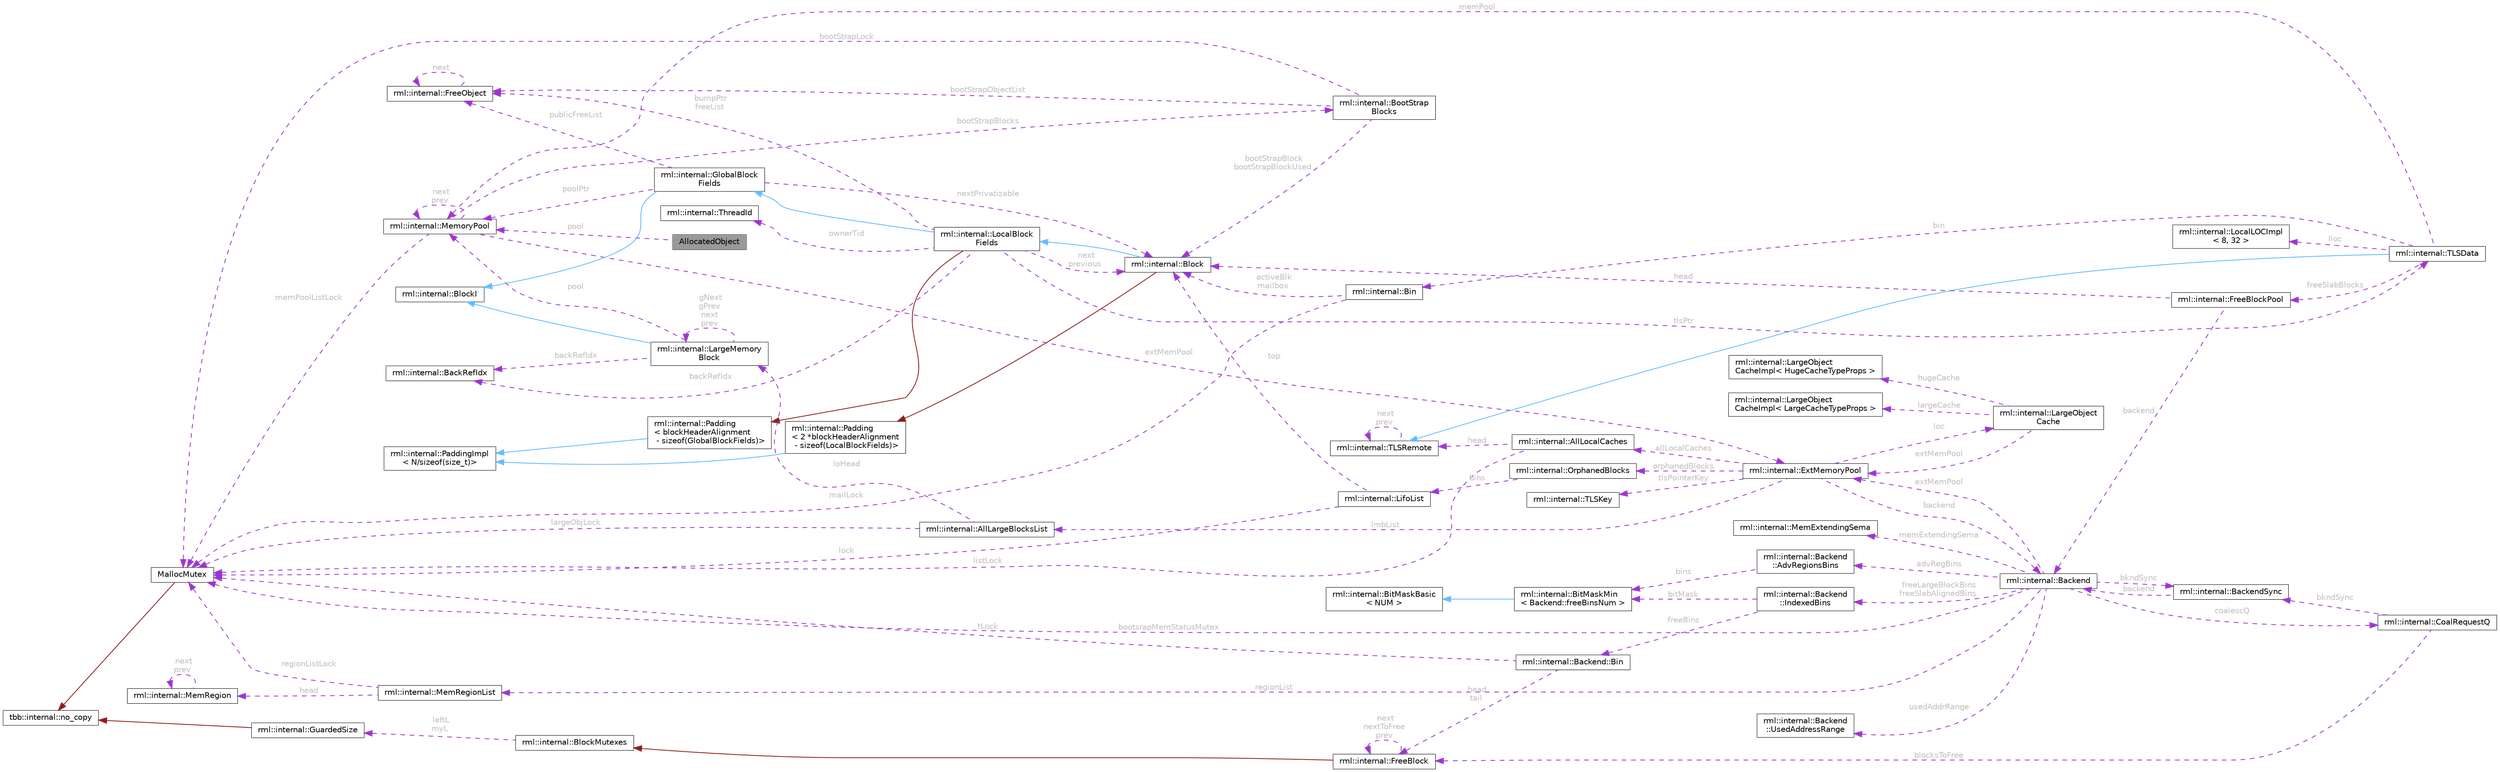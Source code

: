 digraph "AllocatedObject"
{
 // LATEX_PDF_SIZE
  bgcolor="transparent";
  edge [fontname=Helvetica,fontsize=10,labelfontname=Helvetica,labelfontsize=10];
  node [fontname=Helvetica,fontsize=10,shape=box,height=0.2,width=0.4];
  rankdir="LR";
  Node1 [id="Node000001",label="AllocatedObject",height=0.2,width=0.4,color="gray40", fillcolor="grey60", style="filled", fontcolor="black",tooltip=" "];
  Node2 -> Node1 [id="edge1_Node000001_Node000002",dir="back",color="darkorchid3",style="dashed",tooltip=" ",label=" pool",fontcolor="grey" ];
  Node2 [id="Node000002",label="rml::internal::MemoryPool",height=0.2,width=0.4,color="gray40", fillcolor="white", style="filled",URL="$classrml_1_1internal_1_1_memory_pool.html",tooltip=" "];
  Node3 -> Node2 [id="edge2_Node000002_Node000003",dir="back",color="darkorchid3",style="dashed",tooltip=" ",label=" memPoolListLock",fontcolor="grey" ];
  Node3 [id="Node000003",label="MallocMutex",height=0.2,width=0.4,color="gray40", fillcolor="white", style="filled",URL="$class_malloc_mutex.html",tooltip="Stripped down version of spin_mutex."];
  Node4 -> Node3 [id="edge3_Node000003_Node000004",dir="back",color="firebrick4",style="solid",tooltip=" "];
  Node4 [id="Node000004",label="tbb::internal::no_copy",height=0.2,width=0.4,color="gray40", fillcolor="white", style="filled",tooltip=" "];
  Node2 -> Node2 [id="edge4_Node000002_Node000002",dir="back",color="darkorchid3",style="dashed",tooltip=" ",label=" next\nprev",fontcolor="grey" ];
  Node5 -> Node2 [id="edge5_Node000002_Node000005",dir="back",color="darkorchid3",style="dashed",tooltip=" ",label=" extMemPool",fontcolor="grey" ];
  Node5 [id="Node000005",label="rml::internal::ExtMemoryPool",height=0.2,width=0.4,color="gray40", fillcolor="white", style="filled",URL="$structrml_1_1internal_1_1_ext_memory_pool.html",tooltip=" "];
  Node6 -> Node5 [id="edge6_Node000005_Node000006",dir="back",color="darkorchid3",style="dashed",tooltip=" ",label=" backend",fontcolor="grey" ];
  Node6 [id="Node000006",label="rml::internal::Backend",height=0.2,width=0.4,color="gray40", fillcolor="white", style="filled",URL="$classrml_1_1internal_1_1_backend.html",tooltip=" "];
  Node5 -> Node6 [id="edge7_Node000006_Node000005",dir="back",color="darkorchid3",style="dashed",tooltip=" ",label=" extMemPool",fontcolor="grey" ];
  Node7 -> Node6 [id="edge8_Node000006_Node000007",dir="back",color="darkorchid3",style="dashed",tooltip=" ",label=" regionList",fontcolor="grey" ];
  Node7 [id="Node000007",label="rml::internal::MemRegionList",height=0.2,width=0.4,color="gray40", fillcolor="white", style="filled",URL="$classrml_1_1internal_1_1_mem_region_list.html",tooltip=" "];
  Node3 -> Node7 [id="edge9_Node000007_Node000003",dir="back",color="darkorchid3",style="dashed",tooltip=" ",label=" regionListLock",fontcolor="grey" ];
  Node8 -> Node7 [id="edge10_Node000007_Node000008",dir="back",color="darkorchid3",style="dashed",tooltip=" ",label=" head",fontcolor="grey" ];
  Node8 [id="Node000008",label="rml::internal::MemRegion",height=0.2,width=0.4,color="gray40", fillcolor="white", style="filled",URL="$structrml_1_1internal_1_1_mem_region.html",tooltip=" "];
  Node8 -> Node8 [id="edge11_Node000008_Node000008",dir="back",color="darkorchid3",style="dashed",tooltip=" ",label=" next\nprev",fontcolor="grey" ];
  Node9 -> Node6 [id="edge12_Node000006_Node000009",dir="back",color="darkorchid3",style="dashed",tooltip=" ",label=" coalescQ",fontcolor="grey" ];
  Node9 [id="Node000009",label="rml::internal::CoalRequestQ",height=0.2,width=0.4,color="gray40", fillcolor="white", style="filled",URL="$classrml_1_1internal_1_1_coal_request_q.html",tooltip=" "];
  Node10 -> Node9 [id="edge13_Node000009_Node000010",dir="back",color="darkorchid3",style="dashed",tooltip=" ",label=" blocksToFree",fontcolor="grey" ];
  Node10 [id="Node000010",label="rml::internal::FreeBlock",height=0.2,width=0.4,color="gray40", fillcolor="white", style="filled",URL="$classrml_1_1internal_1_1_free_block.html",tooltip=" "];
  Node11 -> Node10 [id="edge14_Node000010_Node000011",dir="back",color="firebrick4",style="solid",tooltip=" "];
  Node11 [id="Node000011",label="rml::internal::BlockMutexes",height=0.2,width=0.4,color="gray40", fillcolor="white", style="filled",URL="$classrml_1_1internal_1_1_block_mutexes.html",tooltip=" "];
  Node12 -> Node11 [id="edge15_Node000011_Node000012",dir="back",color="darkorchid3",style="dashed",tooltip=" ",label=" leftL\nmyL",fontcolor="grey" ];
  Node12 [id="Node000012",label="rml::internal::GuardedSize",height=0.2,width=0.4,color="gray40", fillcolor="white", style="filled",URL="$classrml_1_1internal_1_1_guarded_size.html",tooltip=" "];
  Node4 -> Node12 [id="edge16_Node000012_Node000004",dir="back",color="firebrick4",style="solid",tooltip=" "];
  Node10 -> Node10 [id="edge17_Node000010_Node000010",dir="back",color="darkorchid3",style="dashed",tooltip=" ",label=" next\nnextToFree\nprev",fontcolor="grey" ];
  Node13 -> Node9 [id="edge18_Node000009_Node000013",dir="back",color="darkorchid3",style="dashed",tooltip=" ",label=" bkndSync",fontcolor="grey" ];
  Node13 [id="Node000013",label="rml::internal::BackendSync",height=0.2,width=0.4,color="gray40", fillcolor="white", style="filled",URL="$classrml_1_1internal_1_1_backend_sync.html",tooltip=" "];
  Node6 -> Node13 [id="edge19_Node000013_Node000006",dir="back",color="darkorchid3",style="dashed",tooltip=" ",label=" backend",fontcolor="grey" ];
  Node13 -> Node6 [id="edge20_Node000006_Node000013",dir="back",color="darkorchid3",style="dashed",tooltip=" ",label=" bkndSync",fontcolor="grey" ];
  Node14 -> Node6 [id="edge21_Node000006_Node000014",dir="back",color="darkorchid3",style="dashed",tooltip=" ",label=" memExtendingSema",fontcolor="grey" ];
  Node14 [id="Node000014",label="rml::internal::MemExtendingSema",height=0.2,width=0.4,color="gray40", fillcolor="white", style="filled",URL="$classrml_1_1internal_1_1_mem_extending_sema.html",tooltip=" "];
  Node15 -> Node6 [id="edge22_Node000006_Node000015",dir="back",color="darkorchid3",style="dashed",tooltip=" ",label=" usedAddrRange",fontcolor="grey" ];
  Node15 [id="Node000015",label="rml::internal::Backend\l::UsedAddressRange",height=0.2,width=0.4,color="gray40", fillcolor="white", style="filled",URL="$classrml_1_1internal_1_1_backend_1_1_used_address_range.html",tooltip=" "];
  Node3 -> Node6 [id="edge23_Node000006_Node000003",dir="back",color="darkorchid3",style="dashed",tooltip=" ",label=" bootsrapMemStatusMutex",fontcolor="grey" ];
  Node16 -> Node6 [id="edge24_Node000006_Node000016",dir="back",color="darkorchid3",style="dashed",tooltip=" ",label=" advRegBins",fontcolor="grey" ];
  Node16 [id="Node000016",label="rml::internal::Backend\l::AdvRegionsBins",height=0.2,width=0.4,color="gray40", fillcolor="white", style="filled",URL="$classrml_1_1internal_1_1_backend_1_1_adv_regions_bins.html",tooltip=" "];
  Node17 -> Node16 [id="edge25_Node000016_Node000017",dir="back",color="darkorchid3",style="dashed",tooltip=" ",label=" bins",fontcolor="grey" ];
  Node17 [id="Node000017",label="rml::internal::BitMaskMin\l\< Backend::freeBinsNum \>",height=0.2,width=0.4,color="gray40", fillcolor="white", style="filled",URL="$classrml_1_1internal_1_1_bit_mask_min.html",tooltip=" "];
  Node18 -> Node17 [id="edge26_Node000017_Node000018",dir="back",color="steelblue1",style="solid",tooltip=" "];
  Node18 [id="Node000018",label="rml::internal::BitMaskBasic\l\< NUM \>",height=0.2,width=0.4,color="gray40", fillcolor="white", style="filled",URL="$classrml_1_1internal_1_1_bit_mask_basic.html",tooltip=" "];
  Node19 -> Node6 [id="edge27_Node000006_Node000019",dir="back",color="darkorchid3",style="dashed",tooltip=" ",label=" freeLargeBlockBins\nfreeSlabAlignedBins",fontcolor="grey" ];
  Node19 [id="Node000019",label="rml::internal::Backend\l::IndexedBins",height=0.2,width=0.4,color="gray40", fillcolor="white", style="filled",URL="$classrml_1_1internal_1_1_backend_1_1_indexed_bins.html",tooltip=" "];
  Node17 -> Node19 [id="edge28_Node000019_Node000017",dir="back",color="darkorchid3",style="dashed",tooltip=" ",label=" bitMask",fontcolor="grey" ];
  Node20 -> Node19 [id="edge29_Node000019_Node000020",dir="back",color="darkorchid3",style="dashed",tooltip=" ",label=" freeBins",fontcolor="grey" ];
  Node20 [id="Node000020",label="rml::internal::Backend::Bin",height=0.2,width=0.4,color="gray40", fillcolor="white", style="filled",URL="$structrml_1_1internal_1_1_backend_1_1_bin.html",tooltip=" "];
  Node10 -> Node20 [id="edge30_Node000020_Node000010",dir="back",color="darkorchid3",style="dashed",tooltip=" ",label=" head\ntail",fontcolor="grey" ];
  Node3 -> Node20 [id="edge31_Node000020_Node000003",dir="back",color="darkorchid3",style="dashed",tooltip=" ",label=" tLock",fontcolor="grey" ];
  Node21 -> Node5 [id="edge32_Node000005_Node000021",dir="back",color="darkorchid3",style="dashed",tooltip=" ",label=" loc",fontcolor="grey" ];
  Node21 [id="Node000021",label="rml::internal::LargeObject\lCache",height=0.2,width=0.4,color="gray40", fillcolor="white", style="filled",URL="$classrml_1_1internal_1_1_large_object_cache.html",tooltip=" "];
  Node22 -> Node21 [id="edge33_Node000021_Node000022",dir="back",color="darkorchid3",style="dashed",tooltip=" ",label=" hugeCache",fontcolor="grey" ];
  Node22 [id="Node000022",label="rml::internal::LargeObject\lCacheImpl\< HugeCacheTypeProps \>",height=0.2,width=0.4,color="gray40", fillcolor="white", style="filled",URL="$classrml_1_1internal_1_1_large_object_cache_impl.html",tooltip=" "];
  Node23 -> Node21 [id="edge34_Node000021_Node000023",dir="back",color="darkorchid3",style="dashed",tooltip=" ",label=" largeCache",fontcolor="grey" ];
  Node23 [id="Node000023",label="rml::internal::LargeObject\lCacheImpl\< LargeCacheTypeProps \>",height=0.2,width=0.4,color="gray40", fillcolor="white", style="filled",URL="$classrml_1_1internal_1_1_large_object_cache_impl.html",tooltip=" "];
  Node5 -> Node21 [id="edge35_Node000021_Node000005",dir="back",color="darkorchid3",style="dashed",tooltip=" ",label=" extMemPool",fontcolor="grey" ];
  Node24 -> Node5 [id="edge36_Node000005_Node000024",dir="back",color="darkorchid3",style="dashed",tooltip=" ",label=" allLocalCaches",fontcolor="grey" ];
  Node24 [id="Node000024",label="rml::internal::AllLocalCaches",height=0.2,width=0.4,color="gray40", fillcolor="white", style="filled",URL="$classrml_1_1internal_1_1_all_local_caches.html",tooltip=" "];
  Node25 -> Node24 [id="edge37_Node000024_Node000025",dir="back",color="darkorchid3",style="dashed",tooltip=" ",label=" head",fontcolor="grey" ];
  Node25 [id="Node000025",label="rml::internal::TLSRemote",height=0.2,width=0.4,color="gray40", fillcolor="white", style="filled",URL="$structrml_1_1internal_1_1_t_l_s_remote.html",tooltip=" "];
  Node25 -> Node25 [id="edge38_Node000025_Node000025",dir="back",color="darkorchid3",style="dashed",tooltip=" ",label=" next\nprev",fontcolor="grey" ];
  Node3 -> Node24 [id="edge39_Node000024_Node000003",dir="back",color="darkorchid3",style="dashed",tooltip=" ",label=" listLock",fontcolor="grey" ];
  Node26 -> Node5 [id="edge40_Node000005_Node000026",dir="back",color="darkorchid3",style="dashed",tooltip=" ",label=" orphanedBlocks",fontcolor="grey" ];
  Node26 [id="Node000026",label="rml::internal::OrphanedBlocks",height=0.2,width=0.4,color="gray40", fillcolor="white", style="filled",URL="$classrml_1_1internal_1_1_orphaned_blocks.html",tooltip=" "];
  Node27 -> Node26 [id="edge41_Node000026_Node000027",dir="back",color="darkorchid3",style="dashed",tooltip=" ",label=" bins",fontcolor="grey" ];
  Node27 [id="Node000027",label="rml::internal::LifoList",height=0.2,width=0.4,color="gray40", fillcolor="white", style="filled",URL="$classrml_1_1internal_1_1_lifo_list.html",tooltip=" "];
  Node28 -> Node27 [id="edge42_Node000027_Node000028",dir="back",color="darkorchid3",style="dashed",tooltip=" ",label=" top",fontcolor="grey" ];
  Node28 [id="Node000028",label="rml::internal::Block",height=0.2,width=0.4,color="gray40", fillcolor="white", style="filled",URL="$classrml_1_1internal_1_1_block.html",tooltip=" "];
  Node29 -> Node28 [id="edge43_Node000028_Node000029",dir="back",color="steelblue1",style="solid",tooltip=" "];
  Node29 [id="Node000029",label="rml::internal::LocalBlock\lFields",height=0.2,width=0.4,color="gray40", fillcolor="white", style="filled",URL="$classrml_1_1internal_1_1_local_block_fields.html",tooltip=" "];
  Node30 -> Node29 [id="edge44_Node000029_Node000030",dir="back",color="steelblue1",style="solid",tooltip=" "];
  Node30 [id="Node000030",label="rml::internal::GlobalBlock\lFields",height=0.2,width=0.4,color="gray40", fillcolor="white", style="filled",URL="$classrml_1_1internal_1_1_global_block_fields.html",tooltip=" "];
  Node31 -> Node30 [id="edge45_Node000030_Node000031",dir="back",color="steelblue1",style="solid",tooltip=" "];
  Node31 [id="Node000031",label="rml::internal::BlockI",height=0.2,width=0.4,color="gray40", fillcolor="white", style="filled",URL="$classrml_1_1internal_1_1_block_i.html",tooltip=" "];
  Node32 -> Node30 [id="edge46_Node000030_Node000032",dir="back",color="darkorchid3",style="dashed",tooltip=" ",label=" publicFreeList",fontcolor="grey" ];
  Node32 [id="Node000032",label="rml::internal::FreeObject",height=0.2,width=0.4,color="gray40", fillcolor="white", style="filled",URL="$structrml_1_1internal_1_1_free_object.html",tooltip=" "];
  Node32 -> Node32 [id="edge47_Node000032_Node000032",dir="back",color="darkorchid3",style="dashed",tooltip=" ",label=" next",fontcolor="grey" ];
  Node28 -> Node30 [id="edge48_Node000030_Node000028",dir="back",color="darkorchid3",style="dashed",tooltip=" ",label=" nextPrivatizable",fontcolor="grey" ];
  Node2 -> Node30 [id="edge49_Node000030_Node000002",dir="back",color="darkorchid3",style="dashed",tooltip=" ",label=" poolPtr",fontcolor="grey" ];
  Node33 -> Node29 [id="edge50_Node000029_Node000033",dir="back",color="firebrick4",style="solid",tooltip=" "];
  Node33 [id="Node000033",label="rml::internal::Padding\l\< blockHeaderAlignment\l - sizeof(GlobalBlockFields)\>",height=0.2,width=0.4,color="gray40", fillcolor="white", style="filled",URL="$structrml_1_1internal_1_1_padding.html",tooltip=" "];
  Node34 -> Node33 [id="edge51_Node000033_Node000034",dir="back",color="steelblue1",style="solid",tooltip=" "];
  Node34 [id="Node000034",label="rml::internal::PaddingImpl\l\< N/sizeof(size_t)\>",height=0.2,width=0.4,color="gray40", fillcolor="white", style="filled",URL="$structrml_1_1internal_1_1_padding_impl.html",tooltip=" "];
  Node28 -> Node29 [id="edge52_Node000029_Node000028",dir="back",color="darkorchid3",style="dashed",tooltip=" ",label=" next\nprevious",fontcolor="grey" ];
  Node32 -> Node29 [id="edge53_Node000029_Node000032",dir="back",color="darkorchid3",style="dashed",tooltip=" ",label=" bumpPtr\nfreeList",fontcolor="grey" ];
  Node35 -> Node29 [id="edge54_Node000029_Node000035",dir="back",color="darkorchid3",style="dashed",tooltip=" ",label=" tlsPtr",fontcolor="grey" ];
  Node35 [id="Node000035",label="rml::internal::TLSData",height=0.2,width=0.4,color="gray40", fillcolor="white", style="filled",URL="$classrml_1_1internal_1_1_t_l_s_data.html",tooltip=" "];
  Node25 -> Node35 [id="edge55_Node000035_Node000025",dir="back",color="steelblue1",style="solid",tooltip=" "];
  Node2 -> Node35 [id="edge56_Node000035_Node000002",dir="back",color="darkorchid3",style="dashed",tooltip=" ",label=" memPool",fontcolor="grey" ];
  Node36 -> Node35 [id="edge57_Node000035_Node000036",dir="back",color="darkorchid3",style="dashed",tooltip=" ",label=" bin",fontcolor="grey" ];
  Node36 [id="Node000036",label="rml::internal::Bin",height=0.2,width=0.4,color="gray40", fillcolor="white", style="filled",URL="$classrml_1_1internal_1_1_bin.html",tooltip=" "];
  Node28 -> Node36 [id="edge58_Node000036_Node000028",dir="back",color="darkorchid3",style="dashed",tooltip=" ",label=" activeBlk\nmailbox",fontcolor="grey" ];
  Node3 -> Node36 [id="edge59_Node000036_Node000003",dir="back",color="darkorchid3",style="dashed",tooltip=" ",label=" mailLock",fontcolor="grey" ];
  Node37 -> Node35 [id="edge60_Node000035_Node000037",dir="back",color="darkorchid3",style="dashed",tooltip=" ",label=" freeSlabBlocks",fontcolor="grey" ];
  Node37 [id="Node000037",label="rml::internal::FreeBlockPool",height=0.2,width=0.4,color="gray40", fillcolor="white", style="filled",URL="$classrml_1_1internal_1_1_free_block_pool.html",tooltip=" "];
  Node28 -> Node37 [id="edge61_Node000037_Node000028",dir="back",color="darkorchid3",style="dashed",tooltip=" ",label=" head",fontcolor="grey" ];
  Node6 -> Node37 [id="edge62_Node000037_Node000006",dir="back",color="darkorchid3",style="dashed",tooltip=" ",label=" backend",fontcolor="grey" ];
  Node38 -> Node35 [id="edge63_Node000035_Node000038",dir="back",color="darkorchid3",style="dashed",tooltip=" ",label=" lloc",fontcolor="grey" ];
  Node38 [id="Node000038",label="rml::internal::LocalLOCImpl\l\< 8, 32 \>",height=0.2,width=0.4,color="gray40", fillcolor="white", style="filled",URL="$classrml_1_1internal_1_1_local_l_o_c_impl.html",tooltip=" "];
  Node39 -> Node29 [id="edge64_Node000029_Node000039",dir="back",color="darkorchid3",style="dashed",tooltip=" ",label=" ownerTid",fontcolor="grey" ];
  Node39 [id="Node000039",label="rml::internal::ThreadId",height=0.2,width=0.4,color="gray40", fillcolor="white", style="filled",URL="$classrml_1_1internal_1_1_thread_id.html",tooltip=" "];
  Node40 -> Node29 [id="edge65_Node000029_Node000040",dir="back",color="darkorchid3",style="dashed",tooltip=" ",label=" backRefIdx",fontcolor="grey" ];
  Node40 [id="Node000040",label="rml::internal::BackRefIdx",height=0.2,width=0.4,color="gray40", fillcolor="white", style="filled",URL="$classrml_1_1internal_1_1_back_ref_idx.html",tooltip=" "];
  Node41 -> Node28 [id="edge66_Node000028_Node000041",dir="back",color="firebrick4",style="solid",tooltip=" "];
  Node41 [id="Node000041",label="rml::internal::Padding\l\< 2 *blockHeaderAlignment\l - sizeof(LocalBlockFields)\>",height=0.2,width=0.4,color="gray40", fillcolor="white", style="filled",URL="$structrml_1_1internal_1_1_padding.html",tooltip=" "];
  Node34 -> Node41 [id="edge67_Node000041_Node000034",dir="back",color="steelblue1",style="solid",tooltip=" "];
  Node3 -> Node27 [id="edge68_Node000027_Node000003",dir="back",color="darkorchid3",style="dashed",tooltip=" ",label=" lock",fontcolor="grey" ];
  Node42 -> Node5 [id="edge69_Node000005_Node000042",dir="back",color="darkorchid3",style="dashed",tooltip=" ",label=" lmbList",fontcolor="grey" ];
  Node42 [id="Node000042",label="rml::internal::AllLargeBlocksList",height=0.2,width=0.4,color="gray40", fillcolor="white", style="filled",URL="$classrml_1_1internal_1_1_all_large_blocks_list.html",tooltip=" "];
  Node3 -> Node42 [id="edge70_Node000042_Node000003",dir="back",color="darkorchid3",style="dashed",tooltip=" ",label=" largeObjLock",fontcolor="grey" ];
  Node43 -> Node42 [id="edge71_Node000042_Node000043",dir="back",color="darkorchid3",style="dashed",tooltip=" ",label=" loHead",fontcolor="grey" ];
  Node43 [id="Node000043",label="rml::internal::LargeMemory\lBlock",height=0.2,width=0.4,color="gray40", fillcolor="white", style="filled",URL="$structrml_1_1internal_1_1_large_memory_block.html",tooltip=" "];
  Node31 -> Node43 [id="edge72_Node000043_Node000031",dir="back",color="steelblue1",style="solid",tooltip=" "];
  Node2 -> Node43 [id="edge73_Node000043_Node000002",dir="back",color="darkorchid3",style="dashed",tooltip=" ",label=" pool",fontcolor="grey" ];
  Node43 -> Node43 [id="edge74_Node000043_Node000043",dir="back",color="darkorchid3",style="dashed",tooltip=" ",label=" gNext\ngPrev\nnext\nprev",fontcolor="grey" ];
  Node40 -> Node43 [id="edge75_Node000043_Node000040",dir="back",color="darkorchid3",style="dashed",tooltip=" ",label=" backRefIdx",fontcolor="grey" ];
  Node44 -> Node5 [id="edge76_Node000005_Node000044",dir="back",color="darkorchid3",style="dashed",tooltip=" ",label=" tlsPointerKey",fontcolor="grey" ];
  Node44 [id="Node000044",label="rml::internal::TLSKey",height=0.2,width=0.4,color="gray40", fillcolor="white", style="filled",URL="$classrml_1_1internal_1_1_t_l_s_key.html",tooltip=" "];
  Node45 -> Node2 [id="edge77_Node000002_Node000045",dir="back",color="darkorchid3",style="dashed",tooltip=" ",label=" bootStrapBlocks",fontcolor="grey" ];
  Node45 [id="Node000045",label="rml::internal::BootStrap\lBlocks",height=0.2,width=0.4,color="gray40", fillcolor="white", style="filled",URL="$classrml_1_1internal_1_1_boot_strap_blocks.html",tooltip=" "];
  Node3 -> Node45 [id="edge78_Node000045_Node000003",dir="back",color="darkorchid3",style="dashed",tooltip=" ",label=" bootStrapLock",fontcolor="grey" ];
  Node28 -> Node45 [id="edge79_Node000045_Node000028",dir="back",color="darkorchid3",style="dashed",tooltip=" ",label=" bootStrapBlock\nbootStrapBlockUsed",fontcolor="grey" ];
  Node32 -> Node45 [id="edge80_Node000045_Node000032",dir="back",color="darkorchid3",style="dashed",tooltip=" ",label=" bootStrapObjectList",fontcolor="grey" ];
}
